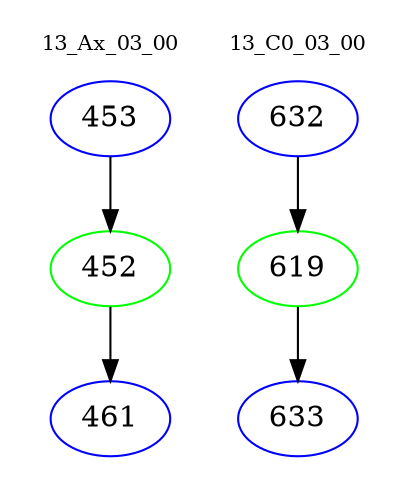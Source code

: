 digraph{
subgraph cluster_0 {
color = white
label = "13_Ax_03_00";
fontsize=10;
T0_453 [label="453", color="blue"]
T0_453 -> T0_452 [color="black"]
T0_452 [label="452", color="green"]
T0_452 -> T0_461 [color="black"]
T0_461 [label="461", color="blue"]
}
subgraph cluster_1 {
color = white
label = "13_C0_03_00";
fontsize=10;
T1_632 [label="632", color="blue"]
T1_632 -> T1_619 [color="black"]
T1_619 [label="619", color="green"]
T1_619 -> T1_633 [color="black"]
T1_633 [label="633", color="blue"]
}
}
